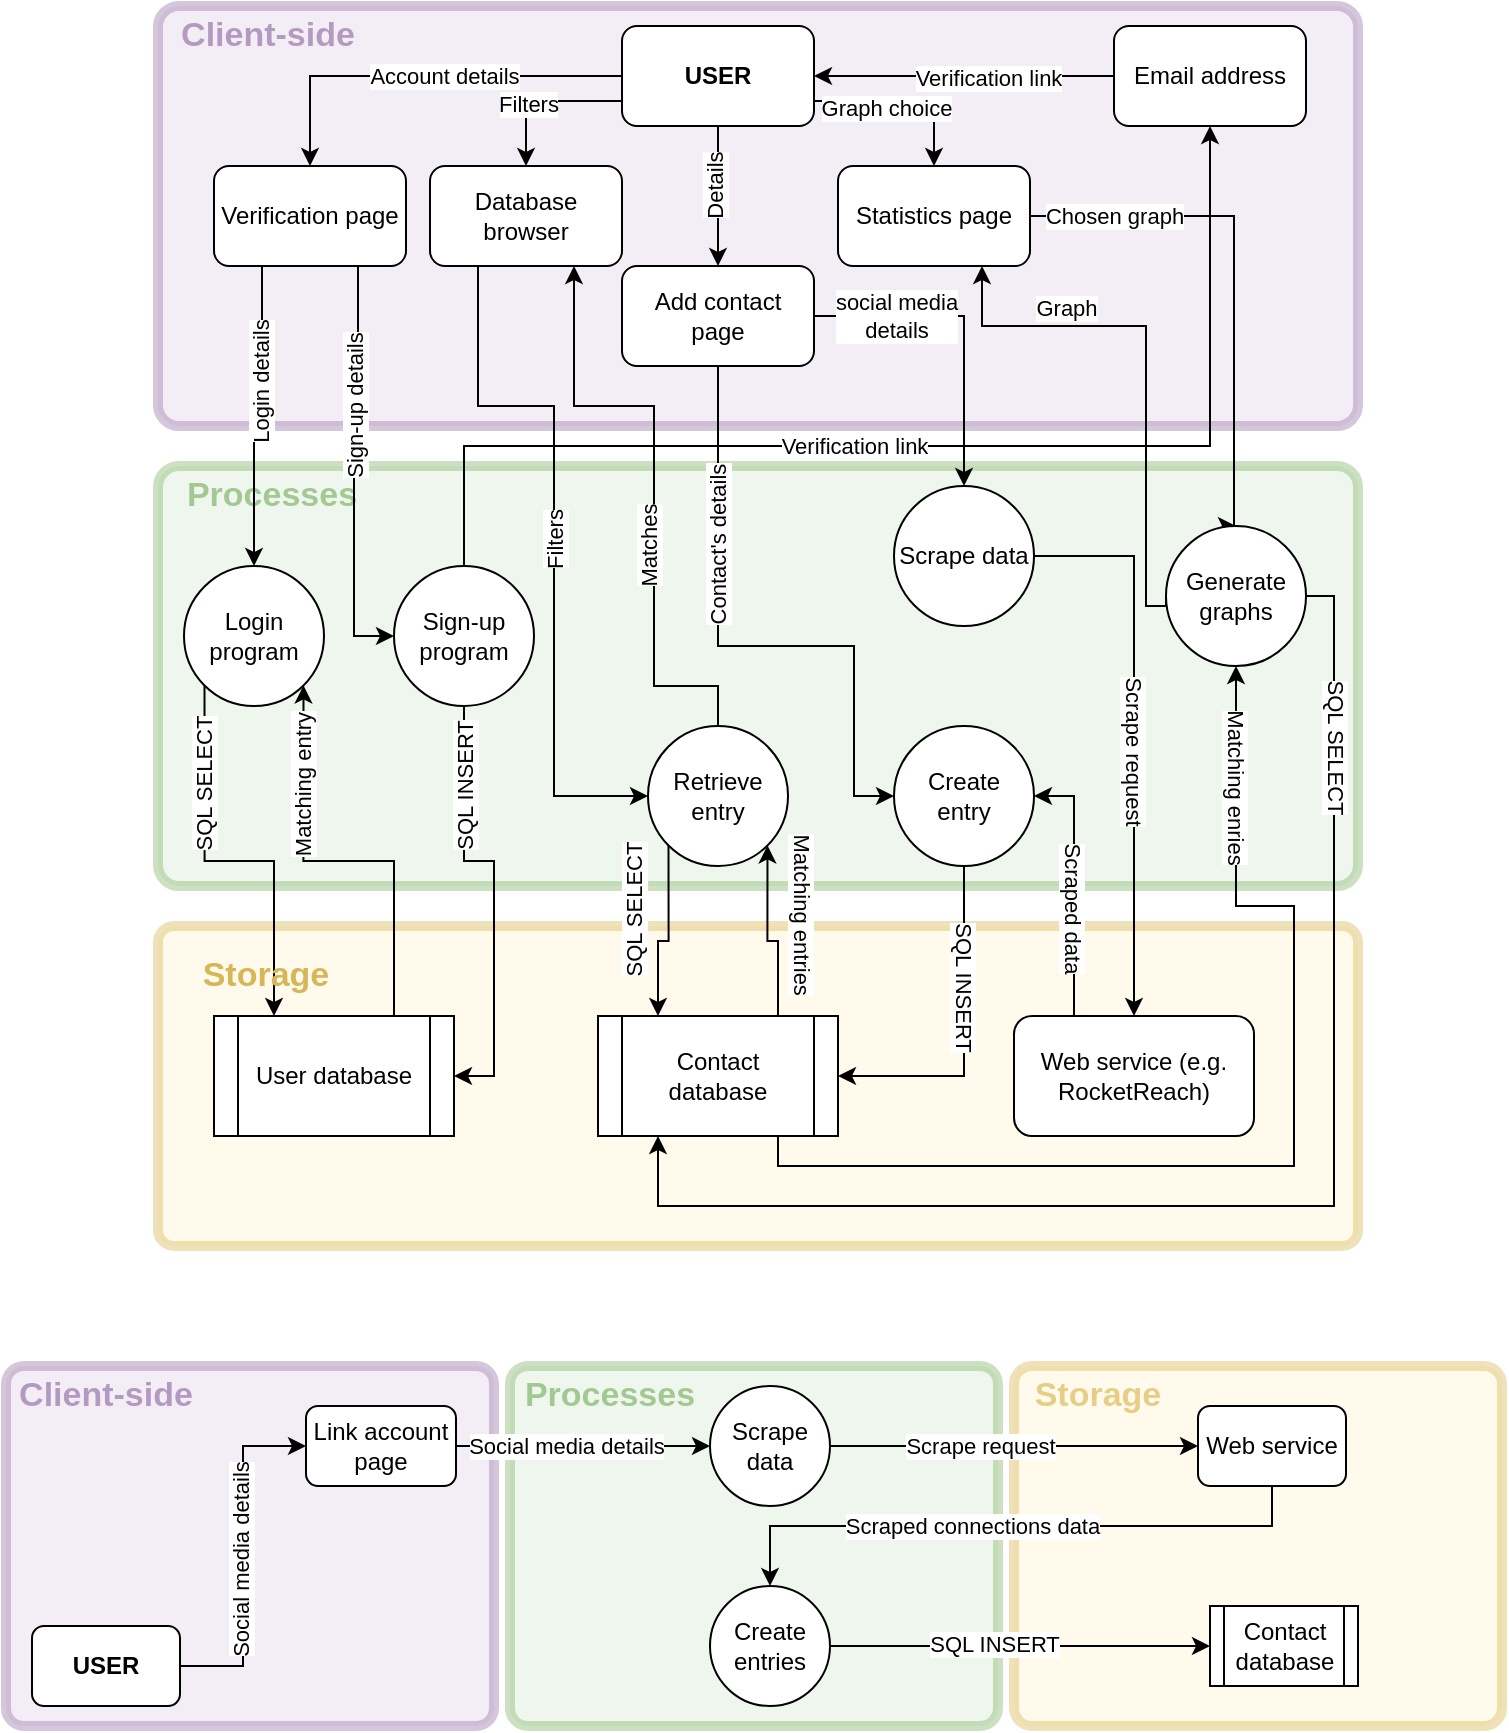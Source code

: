<mxfile version="21.4.0" type="github">
  <diagram name="Page-1" id="DdxZA5GexF_VP8a_7yuy">
    <mxGraphModel dx="1434" dy="788" grid="1" gridSize="10" guides="1" tooltips="1" connect="1" arrows="1" fold="1" page="1" pageScale="1" pageWidth="827" pageHeight="1169" math="0" shadow="0">
      <root>
        <mxCell id="0" />
        <mxCell id="1" parent="0" />
        <mxCell id="scGVtARDGO441qJ0OcvR-37" value="Storage" style="text;html=1;strokeColor=none;fillColor=none;align=center;verticalAlign=middle;whiteSpace=wrap;rounded=0;fontFamily=Helvetica;fontStyle=1;fontColor=#d6b656;fontSize=17;" parent="1" vertex="1">
          <mxGeometry x="536" y="730" width="100" height="30" as="geometry" />
        </mxCell>
        <mxCell id="7fj2lbl-1RpOvA0G3eu4-10" value="Processes" style="text;html=1;strokeColor=none;fillColor=none;align=center;verticalAlign=middle;whiteSpace=wrap;rounded=0;fontFamily=Helvetica;fontStyle=1;fontColor=#82b366;fontSize=17;" vertex="1" parent="1">
          <mxGeometry x="292" y="730" width="100" height="30" as="geometry" />
        </mxCell>
        <mxCell id="7fj2lbl-1RpOvA0G3eu4-9" value="Client-side" style="text;html=1;strokeColor=none;fillColor=none;align=center;verticalAlign=middle;whiteSpace=wrap;rounded=0;fontFamily=Helvetica;fontStyle=1;fontColor=#9673a6;fontSize=17;" vertex="1" parent="1">
          <mxGeometry x="40" y="730" width="100" height="30" as="geometry" />
        </mxCell>
        <mxCell id="scGVtARDGO441qJ0OcvR-36" value="" style="rounded=1;whiteSpace=wrap;html=1;fillColor=#fff2cc;fillStyle=auto;opacity=40;strokeColor=#d6b656;strokeWidth=5;perimeterSpacing=0;arcSize=5;" parent="1" vertex="1">
          <mxGeometry x="116" y="510" width="600" height="160" as="geometry" />
        </mxCell>
        <mxCell id="scGVtARDGO441qJ0OcvR-6" value="Processes" style="text;html=1;strokeColor=none;fillColor=none;align=center;verticalAlign=middle;whiteSpace=wrap;rounded=0;fontFamily=Helvetica;fontStyle=1;fontColor=#82b366;fontSize=17;" parent="1" vertex="1">
          <mxGeometry x="123" y="280" width="100" height="30" as="geometry" />
        </mxCell>
        <mxCell id="scGVtARDGO441qJ0OcvR-5" value="" style="rounded=1;whiteSpace=wrap;html=1;fillColor=#d5e8d4;fillStyle=auto;opacity=40;strokeColor=#82B366;strokeWidth=5;perimeterSpacing=0;arcSize=5;" parent="1" vertex="1">
          <mxGeometry x="116" y="280" width="600" height="210" as="geometry" />
        </mxCell>
        <mxCell id="scGVtARDGO441qJ0OcvR-3" value="Client-side" style="text;html=1;strokeColor=none;fillColor=none;align=center;verticalAlign=middle;whiteSpace=wrap;rounded=0;fontFamily=Helvetica;fontStyle=1;fontColor=#9673a6;fontSize=17;" parent="1" vertex="1">
          <mxGeometry x="121" y="50" width="100" height="30" as="geometry" />
        </mxCell>
        <mxCell id="scGVtARDGO441qJ0OcvR-1" value="" style="rounded=1;whiteSpace=wrap;html=1;fillColor=#e1d5e7;fillStyle=auto;opacity=40;strokeColor=#9673A6;gradientColor=none;strokeWidth=5;perimeterSpacing=0;arcSize=5;" parent="1" vertex="1">
          <mxGeometry x="116" y="50" width="600" height="210" as="geometry" />
        </mxCell>
        <mxCell id="scGVtARDGO441qJ0OcvR-12" style="edgeStyle=orthogonalEdgeStyle;rounded=0;orthogonalLoop=1;jettySize=auto;html=1;exitX=0;exitY=0.5;exitDx=0;exitDy=0;entryX=0.5;entryY=0;entryDx=0;entryDy=0;" parent="1" source="scGVtARDGO441qJ0OcvR-4" target="scGVtARDGO441qJ0OcvR-7" edge="1">
          <mxGeometry relative="1" as="geometry" />
        </mxCell>
        <mxCell id="scGVtARDGO441qJ0OcvR-16" value="Account details" style="edgeLabel;html=1;align=center;verticalAlign=middle;resizable=0;points=[];" parent="scGVtARDGO441qJ0OcvR-12" vertex="1" connectable="0">
          <mxGeometry x="-0.114" relative="1" as="geometry">
            <mxPoint as="offset" />
          </mxGeometry>
        </mxCell>
        <mxCell id="scGVtARDGO441qJ0OcvR-27" style="edgeStyle=orthogonalEdgeStyle;rounded=0;orthogonalLoop=1;jettySize=auto;html=1;exitX=0;exitY=0.75;exitDx=0;exitDy=0;entryX=0.5;entryY=0;entryDx=0;entryDy=0;" parent="1" source="scGVtARDGO441qJ0OcvR-4" target="scGVtARDGO441qJ0OcvR-26" edge="1">
          <mxGeometry relative="1" as="geometry" />
        </mxCell>
        <mxCell id="scGVtARDGO441qJ0OcvR-28" value="Filters" style="edgeLabel;html=1;align=center;verticalAlign=middle;resizable=0;points=[];" parent="scGVtARDGO441qJ0OcvR-27" vertex="1" connectable="0">
          <mxGeometry x="0.182" y="1" relative="1" as="geometry">
            <mxPoint as="offset" />
          </mxGeometry>
        </mxCell>
        <mxCell id="r--svfkuLO-Cxs6bafeG-12" style="edgeStyle=orthogonalEdgeStyle;rounded=0;orthogonalLoop=1;jettySize=auto;html=1;exitX=0.5;exitY=1;exitDx=0;exitDy=0;entryX=0.5;entryY=0;entryDx=0;entryDy=0;" parent="1" source="scGVtARDGO441qJ0OcvR-4" target="scGVtARDGO441qJ0OcvR-35" edge="1">
          <mxGeometry relative="1" as="geometry" />
        </mxCell>
        <mxCell id="xZPXGxTYQYcIRegJXseu-11" style="edgeStyle=orthogonalEdgeStyle;rounded=0;orthogonalLoop=1;jettySize=auto;html=1;exitX=1;exitY=0.75;exitDx=0;exitDy=0;entryX=0.5;entryY=0;entryDx=0;entryDy=0;" parent="1" source="scGVtARDGO441qJ0OcvR-4" target="xZPXGxTYQYcIRegJXseu-10" edge="1">
          <mxGeometry relative="1" as="geometry" />
        </mxCell>
        <mxCell id="scGVtARDGO441qJ0OcvR-4" value="&lt;b&gt;USER&lt;/b&gt;" style="rounded=1;whiteSpace=wrap;html=1;" parent="1" vertex="1">
          <mxGeometry x="348" y="60" width="96" height="50" as="geometry" />
        </mxCell>
        <mxCell id="scGVtARDGO441qJ0OcvR-20" style="edgeStyle=orthogonalEdgeStyle;rounded=0;orthogonalLoop=1;jettySize=auto;html=1;exitX=0.25;exitY=1;exitDx=0;exitDy=0;" parent="1" source="scGVtARDGO441qJ0OcvR-7" target="scGVtARDGO441qJ0OcvR-18" edge="1">
          <mxGeometry relative="1" as="geometry" />
        </mxCell>
        <mxCell id="scGVtARDGO441qJ0OcvR-22" value="Login details" style="edgeLabel;html=1;align=center;verticalAlign=middle;resizable=0;points=[];rotation=270;" parent="scGVtARDGO441qJ0OcvR-20" vertex="1" connectable="0">
          <mxGeometry x="-0.247" y="-1" relative="1" as="geometry">
            <mxPoint as="offset" />
          </mxGeometry>
        </mxCell>
        <mxCell id="scGVtARDGO441qJ0OcvR-21" style="edgeStyle=orthogonalEdgeStyle;rounded=0;orthogonalLoop=1;jettySize=auto;html=1;exitX=0.75;exitY=1;exitDx=0;exitDy=0;entryX=0;entryY=0.5;entryDx=0;entryDy=0;" parent="1" source="scGVtARDGO441qJ0OcvR-7" target="scGVtARDGO441qJ0OcvR-19" edge="1">
          <mxGeometry relative="1" as="geometry" />
        </mxCell>
        <mxCell id="scGVtARDGO441qJ0OcvR-23" value="Sign-up details" style="edgeLabel;html=1;align=center;verticalAlign=middle;resizable=0;points=[];rotation=270;" parent="scGVtARDGO441qJ0OcvR-21" vertex="1" connectable="0">
          <mxGeometry x="-0.478" y="1" relative="1" as="geometry">
            <mxPoint x="-3" y="16" as="offset" />
          </mxGeometry>
        </mxCell>
        <mxCell id="scGVtARDGO441qJ0OcvR-7" value="Verification page" style="rounded=1;whiteSpace=wrap;html=1;" parent="1" vertex="1">
          <mxGeometry x="144" y="130" width="96" height="50" as="geometry" />
        </mxCell>
        <mxCell id="scGVtARDGO441qJ0OcvR-13" style="edgeStyle=orthogonalEdgeStyle;rounded=0;orthogonalLoop=1;jettySize=auto;html=1;exitX=0;exitY=0.5;exitDx=0;exitDy=0;" parent="1" source="scGVtARDGO441qJ0OcvR-8" target="scGVtARDGO441qJ0OcvR-4" edge="1">
          <mxGeometry relative="1" as="geometry" />
        </mxCell>
        <mxCell id="scGVtARDGO441qJ0OcvR-17" value="Verification link" style="edgeLabel;html=1;align=center;verticalAlign=middle;resizable=0;points=[];" parent="scGVtARDGO441qJ0OcvR-13" vertex="1" connectable="0">
          <mxGeometry x="-0.16" y="1" relative="1" as="geometry">
            <mxPoint as="offset" />
          </mxGeometry>
        </mxCell>
        <mxCell id="scGVtARDGO441qJ0OcvR-8" value="Email address" style="rounded=1;whiteSpace=wrap;html=1;" parent="1" vertex="1">
          <mxGeometry x="594" y="60" width="96" height="50" as="geometry" />
        </mxCell>
        <mxCell id="r--svfkuLO-Cxs6bafeG-15" style="edgeStyle=orthogonalEdgeStyle;rounded=0;orthogonalLoop=1;jettySize=auto;html=1;exitX=0;exitY=1;exitDx=0;exitDy=0;entryX=0.25;entryY=0;entryDx=0;entryDy=0;" parent="1" source="scGVtARDGO441qJ0OcvR-18" target="r--svfkuLO-Cxs6bafeG-1" edge="1">
          <mxGeometry relative="1" as="geometry" />
        </mxCell>
        <mxCell id="r--svfkuLO-Cxs6bafeG-17" value="SQL SELECT" style="edgeLabel;html=1;align=center;verticalAlign=middle;resizable=0;points=[];rotation=270;" parent="r--svfkuLO-Cxs6bafeG-15" vertex="1" connectable="0">
          <mxGeometry x="-0.401" relative="1" as="geometry">
            <mxPoint y="-10" as="offset" />
          </mxGeometry>
        </mxCell>
        <mxCell id="scGVtARDGO441qJ0OcvR-18" value="Login program" style="ellipse;whiteSpace=wrap;html=1;aspect=fixed;" parent="1" vertex="1">
          <mxGeometry x="129" y="330" width="70" height="70" as="geometry" />
        </mxCell>
        <mxCell id="scGVtARDGO441qJ0OcvR-24" style="edgeStyle=orthogonalEdgeStyle;rounded=0;orthogonalLoop=1;jettySize=auto;html=1;exitX=0.5;exitY=0;exitDx=0;exitDy=0;entryX=0.5;entryY=1;entryDx=0;entryDy=0;" parent="1" source="scGVtARDGO441qJ0OcvR-19" target="scGVtARDGO441qJ0OcvR-8" edge="1">
          <mxGeometry relative="1" as="geometry">
            <Array as="points">
              <mxPoint x="269" y="270" />
              <mxPoint x="642" y="270" />
            </Array>
          </mxGeometry>
        </mxCell>
        <mxCell id="xZPXGxTYQYcIRegJXseu-9" value="Details" style="edgeLabel;html=1;align=center;verticalAlign=middle;resizable=0;points=[];rotation=270;" parent="scGVtARDGO441qJ0OcvR-24" vertex="1" connectable="0">
          <mxGeometry x="0.781" y="-2" relative="1" as="geometry">
            <mxPoint x="-250" y="-35" as="offset" />
          </mxGeometry>
        </mxCell>
        <mxCell id="scGVtARDGO441qJ0OcvR-25" value="Verification link" style="edgeLabel;html=1;align=center;verticalAlign=middle;resizable=0;points=[];" parent="scGVtARDGO441qJ0OcvR-24" vertex="1" connectable="0">
          <mxGeometry x="-0.265" y="-2" relative="1" as="geometry">
            <mxPoint x="37" y="-2" as="offset" />
          </mxGeometry>
        </mxCell>
        <mxCell id="xZPXGxTYQYcIRegJXseu-31" style="edgeStyle=orthogonalEdgeStyle;rounded=0;orthogonalLoop=1;jettySize=auto;html=1;exitX=0.5;exitY=1;exitDx=0;exitDy=0;entryX=1;entryY=0.5;entryDx=0;entryDy=0;" parent="1" source="scGVtARDGO441qJ0OcvR-19" target="r--svfkuLO-Cxs6bafeG-1" edge="1">
          <mxGeometry relative="1" as="geometry" />
        </mxCell>
        <mxCell id="xZPXGxTYQYcIRegJXseu-32" value="SQL INSERT" style="edgeLabel;html=1;align=center;verticalAlign=middle;resizable=0;points=[];rotation=270;" parent="xZPXGxTYQYcIRegJXseu-31" vertex="1" connectable="0">
          <mxGeometry x="-0.764" y="2" relative="1" as="geometry">
            <mxPoint x="-2" y="14" as="offset" />
          </mxGeometry>
        </mxCell>
        <mxCell id="scGVtARDGO441qJ0OcvR-19" value="Sign-up program" style="ellipse;whiteSpace=wrap;html=1;aspect=fixed;" parent="1" vertex="1">
          <mxGeometry x="234" y="330" width="70" height="70" as="geometry" />
        </mxCell>
        <mxCell id="scGVtARDGO441qJ0OcvR-38" style="edgeStyle=orthogonalEdgeStyle;rounded=0;orthogonalLoop=1;jettySize=auto;html=1;exitX=0.25;exitY=1;exitDx=0;exitDy=0;entryX=0;entryY=0.5;entryDx=0;entryDy=0;" parent="1" source="scGVtARDGO441qJ0OcvR-26" target="scGVtARDGO441qJ0OcvR-31" edge="1">
          <mxGeometry relative="1" as="geometry">
            <Array as="points">
              <mxPoint x="276" y="250" />
              <mxPoint x="314" y="250" />
              <mxPoint x="314" y="445" />
            </Array>
          </mxGeometry>
        </mxCell>
        <mxCell id="r--svfkuLO-Cxs6bafeG-13" value="Filters" style="edgeLabel;html=1;align=center;verticalAlign=middle;resizable=0;points=[];rotation=270;" parent="scGVtARDGO441qJ0OcvR-38" vertex="1" connectable="0">
          <mxGeometry x="0.001" relative="1" as="geometry">
            <mxPoint as="offset" />
          </mxGeometry>
        </mxCell>
        <mxCell id="scGVtARDGO441qJ0OcvR-26" value="Database browser" style="rounded=1;whiteSpace=wrap;html=1;" parent="1" vertex="1">
          <mxGeometry x="252" y="130" width="96" height="50" as="geometry" />
        </mxCell>
        <mxCell id="r--svfkuLO-Cxs6bafeG-8" style="edgeStyle=orthogonalEdgeStyle;rounded=0;orthogonalLoop=1;jettySize=auto;html=1;exitX=0;exitY=1;exitDx=0;exitDy=0;entryX=0.25;entryY=0;entryDx=0;entryDy=0;" parent="1" source="scGVtARDGO441qJ0OcvR-31" target="r--svfkuLO-Cxs6bafeG-2" edge="1">
          <mxGeometry relative="1" as="geometry" />
        </mxCell>
        <mxCell id="r--svfkuLO-Cxs6bafeG-9" value="SQL SELECT" style="edgeLabel;html=1;align=center;verticalAlign=middle;resizable=0;points=[];rotation=270;" parent="r--svfkuLO-Cxs6bafeG-8" vertex="1" connectable="0">
          <mxGeometry x="-0.27" y="-1" relative="1" as="geometry">
            <mxPoint x="-16" as="offset" />
          </mxGeometry>
        </mxCell>
        <mxCell id="r--svfkuLO-Cxs6bafeG-11" style="edgeStyle=orthogonalEdgeStyle;rounded=0;orthogonalLoop=1;jettySize=auto;html=1;exitX=0.5;exitY=0;exitDx=0;exitDy=0;entryX=0.75;entryY=1;entryDx=0;entryDy=0;" parent="1" source="scGVtARDGO441qJ0OcvR-31" target="scGVtARDGO441qJ0OcvR-26" edge="1">
          <mxGeometry relative="1" as="geometry">
            <Array as="points">
              <mxPoint x="396" y="390" />
              <mxPoint x="364" y="390" />
              <mxPoint x="364" y="250" />
              <mxPoint x="324" y="250" />
            </Array>
          </mxGeometry>
        </mxCell>
        <mxCell id="r--svfkuLO-Cxs6bafeG-14" value="Matches" style="edgeLabel;html=1;align=center;verticalAlign=middle;resizable=0;points=[];rotation=270;" parent="r--svfkuLO-Cxs6bafeG-11" vertex="1" connectable="0">
          <mxGeometry x="-0.107" relative="1" as="geometry">
            <mxPoint x="-3" y="13" as="offset" />
          </mxGeometry>
        </mxCell>
        <mxCell id="scGVtARDGO441qJ0OcvR-31" value="Retrieve entry" style="ellipse;whiteSpace=wrap;html=1;aspect=fixed;" parent="1" vertex="1">
          <mxGeometry x="361" y="410" width="70" height="70" as="geometry" />
        </mxCell>
        <mxCell id="xZPXGxTYQYcIRegJXseu-2" style="edgeStyle=orthogonalEdgeStyle;rounded=0;orthogonalLoop=1;jettySize=auto;html=1;exitX=0.5;exitY=1;exitDx=0;exitDy=0;entryX=0;entryY=0.5;entryDx=0;entryDy=0;" parent="1" source="scGVtARDGO441qJ0OcvR-35" target="xZPXGxTYQYcIRegJXseu-1" edge="1">
          <mxGeometry relative="1" as="geometry">
            <Array as="points">
              <mxPoint x="396" y="370" />
              <mxPoint x="464" y="370" />
              <mxPoint x="464" y="445" />
            </Array>
          </mxGeometry>
        </mxCell>
        <mxCell id="xZPXGxTYQYcIRegJXseu-4" value="Contact&#39;s details" style="edgeLabel;html=1;align=center;verticalAlign=middle;resizable=0;points=[];rotation=270;" parent="xZPXGxTYQYcIRegJXseu-2" vertex="1" connectable="0">
          <mxGeometry x="0.364" y="-2" relative="1" as="geometry">
            <mxPoint x="-67" y="-52" as="offset" />
          </mxGeometry>
        </mxCell>
        <mxCell id="scGVtARDGO441qJ0OcvR-35" value="Add contact&lt;br&gt;page" style="rounded=1;whiteSpace=wrap;html=1;" parent="1" vertex="1">
          <mxGeometry x="348" y="180" width="96" height="50" as="geometry" />
        </mxCell>
        <mxCell id="r--svfkuLO-Cxs6bafeG-16" style="edgeStyle=orthogonalEdgeStyle;rounded=0;orthogonalLoop=1;jettySize=auto;html=1;exitX=0.75;exitY=0;exitDx=0;exitDy=0;entryX=1;entryY=1;entryDx=0;entryDy=0;" parent="1" source="r--svfkuLO-Cxs6bafeG-1" target="scGVtARDGO441qJ0OcvR-18" edge="1">
          <mxGeometry relative="1" as="geometry" />
        </mxCell>
        <mxCell id="r--svfkuLO-Cxs6bafeG-18" value="Matching entry" style="edgeLabel;html=1;align=center;verticalAlign=middle;resizable=0;points=[];rotation=270;" parent="r--svfkuLO-Cxs6bafeG-16" vertex="1" connectable="0">
          <mxGeometry x="0.437" y="1" relative="1" as="geometry">
            <mxPoint y="-9" as="offset" />
          </mxGeometry>
        </mxCell>
        <mxCell id="r--svfkuLO-Cxs6bafeG-1" value="User database" style="shape=process;whiteSpace=wrap;html=1;backgroundOutline=1;" parent="1" vertex="1">
          <mxGeometry x="144" y="555" width="120" height="60" as="geometry" />
        </mxCell>
        <mxCell id="r--svfkuLO-Cxs6bafeG-7" style="edgeStyle=orthogonalEdgeStyle;rounded=0;orthogonalLoop=1;jettySize=auto;html=1;exitX=0.75;exitY=0;exitDx=0;exitDy=0;entryX=1;entryY=1;entryDx=0;entryDy=0;" parent="1" source="r--svfkuLO-Cxs6bafeG-2" target="scGVtARDGO441qJ0OcvR-31" edge="1">
          <mxGeometry relative="1" as="geometry" />
        </mxCell>
        <mxCell id="r--svfkuLO-Cxs6bafeG-10" value="Matching entries" style="edgeLabel;html=1;align=center;verticalAlign=middle;resizable=0;points=[];rotation=90;" parent="r--svfkuLO-Cxs6bafeG-7" vertex="1" connectable="0">
          <mxGeometry x="0.239" relative="1" as="geometry">
            <mxPoint x="18" as="offset" />
          </mxGeometry>
        </mxCell>
        <mxCell id="xZPXGxTYQYcIRegJXseu-29" style="edgeStyle=orthogonalEdgeStyle;rounded=0;orthogonalLoop=1;jettySize=auto;html=1;exitX=1;exitY=0.5;exitDx=0;exitDy=0;entryX=0.25;entryY=1;entryDx=0;entryDy=0;" parent="1" source="xZPXGxTYQYcIRegJXseu-24" target="r--svfkuLO-Cxs6bafeG-2" edge="1">
          <mxGeometry relative="1" as="geometry">
            <Array as="points">
              <mxPoint x="704" y="345" />
              <mxPoint x="704" y="650" />
              <mxPoint x="366" y="650" />
            </Array>
          </mxGeometry>
        </mxCell>
        <mxCell id="xZPXGxTYQYcIRegJXseu-34" value="SQL SELECT" style="edgeLabel;html=1;align=center;verticalAlign=middle;resizable=0;points=[];rotation=90;" parent="xZPXGxTYQYcIRegJXseu-29" vertex="1" connectable="0">
          <mxGeometry x="-0.783" y="1" relative="1" as="geometry">
            <mxPoint y="14" as="offset" />
          </mxGeometry>
        </mxCell>
        <mxCell id="r--svfkuLO-Cxs6bafeG-2" value="Contact database" style="shape=process;whiteSpace=wrap;html=1;backgroundOutline=1;" parent="1" vertex="1">
          <mxGeometry x="336" y="555" width="120" height="60" as="geometry" />
        </mxCell>
        <mxCell id="xZPXGxTYQYcIRegJXseu-6" style="edgeStyle=orthogonalEdgeStyle;rounded=0;orthogonalLoop=1;jettySize=auto;html=1;exitX=0.5;exitY=1;exitDx=0;exitDy=0;entryX=1;entryY=0.5;entryDx=0;entryDy=0;" parent="1" source="xZPXGxTYQYcIRegJXseu-1" target="r--svfkuLO-Cxs6bafeG-2" edge="1">
          <mxGeometry relative="1" as="geometry" />
        </mxCell>
        <mxCell id="xZPXGxTYQYcIRegJXseu-7" value="SQL INSERT" style="edgeLabel;html=1;align=center;verticalAlign=middle;resizable=0;points=[];rotation=90;" parent="xZPXGxTYQYcIRegJXseu-6" vertex="1" connectable="0">
          <mxGeometry x="-0.571" y="-3" relative="1" as="geometry">
            <mxPoint x="3" y="24" as="offset" />
          </mxGeometry>
        </mxCell>
        <mxCell id="xZPXGxTYQYcIRegJXseu-1" value="Create&lt;br&gt;entry" style="ellipse;whiteSpace=wrap;html=1;aspect=fixed;" parent="1" vertex="1">
          <mxGeometry x="484" y="410" width="70" height="70" as="geometry" />
        </mxCell>
        <mxCell id="xZPXGxTYQYcIRegJXseu-14" style="edgeStyle=orthogonalEdgeStyle;rounded=0;orthogonalLoop=1;jettySize=auto;html=1;exitX=1;exitY=0.5;exitDx=0;exitDy=0;entryX=0.5;entryY=0;entryDx=0;entryDy=0;" parent="1" source="scGVtARDGO441qJ0OcvR-35" target="xZPXGxTYQYcIRegJXseu-12" edge="1">
          <mxGeometry relative="1" as="geometry" />
        </mxCell>
        <mxCell id="xZPXGxTYQYcIRegJXseu-23" value="social media&lt;br&gt;details" style="edgeLabel;html=1;align=center;verticalAlign=middle;resizable=0;points=[];rotation=0;" parent="xZPXGxTYQYcIRegJXseu-14" vertex="1" connectable="0">
          <mxGeometry x="-0.395" relative="1" as="geometry">
            <mxPoint x="-8" as="offset" />
          </mxGeometry>
        </mxCell>
        <mxCell id="xZPXGxTYQYcIRegJXseu-25" style="edgeStyle=orthogonalEdgeStyle;rounded=0;orthogonalLoop=1;jettySize=auto;html=1;exitX=1;exitY=0.5;exitDx=0;exitDy=0;entryX=0.5;entryY=0;entryDx=0;entryDy=0;" parent="1" source="xZPXGxTYQYcIRegJXseu-10" target="xZPXGxTYQYcIRegJXseu-24" edge="1">
          <mxGeometry relative="1" as="geometry">
            <Array as="points">
              <mxPoint x="654" y="155" />
            </Array>
          </mxGeometry>
        </mxCell>
        <mxCell id="7fj2lbl-1RpOvA0G3eu4-2" value="Chosen graph" style="edgeLabel;html=1;align=center;verticalAlign=middle;resizable=0;points=[];" vertex="1" connectable="0" parent="xZPXGxTYQYcIRegJXseu-25">
          <mxGeometry x="-0.751" y="1" relative="1" as="geometry">
            <mxPoint x="10" y="1" as="offset" />
          </mxGeometry>
        </mxCell>
        <mxCell id="7fj2lbl-1RpOvA0G3eu4-3" value="Graph choice" style="edgeLabel;html=1;align=center;verticalAlign=middle;resizable=0;points=[];" vertex="1" connectable="0" parent="xZPXGxTYQYcIRegJXseu-25">
          <mxGeometry x="0.245" y="1" relative="1" as="geometry">
            <mxPoint x="-175" y="-113" as="offset" />
          </mxGeometry>
        </mxCell>
        <mxCell id="7fj2lbl-1RpOvA0G3eu4-4" value="Graph" style="edgeLabel;html=1;align=center;verticalAlign=middle;resizable=0;points=[];" vertex="1" connectable="0" parent="xZPXGxTYQYcIRegJXseu-25">
          <mxGeometry x="0.245" y="2" relative="1" as="geometry">
            <mxPoint x="-86" y="-13" as="offset" />
          </mxGeometry>
        </mxCell>
        <mxCell id="xZPXGxTYQYcIRegJXseu-10" value="Statistics page" style="rounded=1;whiteSpace=wrap;html=1;" parent="1" vertex="1">
          <mxGeometry x="456" y="130" width="96" height="50" as="geometry" />
        </mxCell>
        <mxCell id="xZPXGxTYQYcIRegJXseu-18" style="edgeStyle=orthogonalEdgeStyle;rounded=0;orthogonalLoop=1;jettySize=auto;html=1;exitX=1;exitY=0.5;exitDx=0;exitDy=0;entryX=0.5;entryY=0;entryDx=0;entryDy=0;" parent="1" source="xZPXGxTYQYcIRegJXseu-12" target="xZPXGxTYQYcIRegJXseu-15" edge="1">
          <mxGeometry relative="1" as="geometry" />
        </mxCell>
        <mxCell id="xZPXGxTYQYcIRegJXseu-21" value="Scrape request" style="edgeLabel;html=1;align=center;verticalAlign=middle;resizable=0;points=[];rotation=90;" parent="xZPXGxTYQYcIRegJXseu-18" vertex="1" connectable="0">
          <mxGeometry x="0.049" relative="1" as="geometry">
            <mxPoint as="offset" />
          </mxGeometry>
        </mxCell>
        <mxCell id="xZPXGxTYQYcIRegJXseu-12" value="Scrape data" style="ellipse;whiteSpace=wrap;html=1;aspect=fixed;" parent="1" vertex="1">
          <mxGeometry x="484" y="290" width="70" height="70" as="geometry" />
        </mxCell>
        <mxCell id="xZPXGxTYQYcIRegJXseu-20" style="edgeStyle=orthogonalEdgeStyle;rounded=0;orthogonalLoop=1;jettySize=auto;html=1;exitX=0.25;exitY=0;exitDx=0;exitDy=0;entryX=1;entryY=0.5;entryDx=0;entryDy=0;" parent="1" source="xZPXGxTYQYcIRegJXseu-15" target="xZPXGxTYQYcIRegJXseu-1" edge="1">
          <mxGeometry relative="1" as="geometry">
            <Array as="points">
              <mxPoint x="574" y="445" />
            </Array>
          </mxGeometry>
        </mxCell>
        <mxCell id="xZPXGxTYQYcIRegJXseu-22" value="Scraped data" style="edgeLabel;html=1;align=center;verticalAlign=middle;resizable=0;points=[];rotation=90;" parent="xZPXGxTYQYcIRegJXseu-20" vertex="1" connectable="0">
          <mxGeometry x="0.088" y="3" relative="1" as="geometry">
            <mxPoint x="3" y="16" as="offset" />
          </mxGeometry>
        </mxCell>
        <mxCell id="xZPXGxTYQYcIRegJXseu-15" value="Web service (e.g. RocketReach)" style="rounded=1;whiteSpace=wrap;html=1;" parent="1" vertex="1">
          <mxGeometry x="544" y="555" width="120" height="60" as="geometry" />
        </mxCell>
        <mxCell id="xZPXGxTYQYcIRegJXseu-26" style="edgeStyle=orthogonalEdgeStyle;rounded=0;orthogonalLoop=1;jettySize=auto;html=1;exitX=0;exitY=0.5;exitDx=0;exitDy=0;entryX=0.75;entryY=1;entryDx=0;entryDy=0;" parent="1" source="xZPXGxTYQYcIRegJXseu-24" target="xZPXGxTYQYcIRegJXseu-10" edge="1">
          <mxGeometry relative="1" as="geometry">
            <Array as="points">
              <mxPoint x="620" y="350" />
              <mxPoint x="610" y="350" />
              <mxPoint x="610" y="210" />
              <mxPoint x="528" y="210" />
            </Array>
          </mxGeometry>
        </mxCell>
        <mxCell id="xZPXGxTYQYcIRegJXseu-30" style="edgeStyle=orthogonalEdgeStyle;rounded=0;orthogonalLoop=1;jettySize=auto;html=1;exitX=0.75;exitY=1;exitDx=0;exitDy=0;entryX=0.5;entryY=1;entryDx=0;entryDy=0;" parent="1" source="r--svfkuLO-Cxs6bafeG-2" target="xZPXGxTYQYcIRegJXseu-24" edge="1">
          <mxGeometry relative="1" as="geometry">
            <Array as="points">
              <mxPoint x="426" y="630" />
              <mxPoint x="684" y="630" />
              <mxPoint x="684" y="500" />
              <mxPoint x="655" y="500" />
            </Array>
          </mxGeometry>
        </mxCell>
        <mxCell id="xZPXGxTYQYcIRegJXseu-33" value="Matching enries" style="edgeLabel;html=1;align=center;verticalAlign=middle;resizable=0;points=[];rotation=90;" parent="xZPXGxTYQYcIRegJXseu-30" vertex="1" connectable="0">
          <mxGeometry x="0.862" y="2" relative="1" as="geometry">
            <mxPoint x="2" y="22" as="offset" />
          </mxGeometry>
        </mxCell>
        <mxCell id="xZPXGxTYQYcIRegJXseu-24" value="Generate graphs" style="ellipse;whiteSpace=wrap;html=1;aspect=fixed;" parent="1" vertex="1">
          <mxGeometry x="620" y="310" width="70" height="70" as="geometry" />
        </mxCell>
        <mxCell id="7fj2lbl-1RpOvA0G3eu4-5" value="" style="rounded=1;whiteSpace=wrap;html=1;fillColor=#e1d5e7;fillStyle=auto;opacity=40;strokeColor=#9673A6;gradientColor=none;strokeWidth=5;perimeterSpacing=0;arcSize=5;" vertex="1" parent="1">
          <mxGeometry x="40" y="730" width="244" height="180" as="geometry" />
        </mxCell>
        <mxCell id="7fj2lbl-1RpOvA0G3eu4-15" style="edgeStyle=orthogonalEdgeStyle;rounded=0;orthogonalLoop=1;jettySize=auto;html=1;exitX=1;exitY=0.5;exitDx=0;exitDy=0;entryX=0;entryY=0.5;entryDx=0;entryDy=0;" edge="1" parent="1" source="7fj2lbl-1RpOvA0G3eu4-6" target="7fj2lbl-1RpOvA0G3eu4-14">
          <mxGeometry relative="1" as="geometry" />
        </mxCell>
        <mxCell id="7fj2lbl-1RpOvA0G3eu4-6" value="&lt;b&gt;USER&lt;/b&gt;" style="rounded=1;whiteSpace=wrap;html=1;" vertex="1" parent="1">
          <mxGeometry x="53" y="860" width="74" height="40" as="geometry" />
        </mxCell>
        <mxCell id="7fj2lbl-1RpOvA0G3eu4-7" value="" style="rounded=1;whiteSpace=wrap;html=1;fillColor=#d5e8d4;fillStyle=auto;opacity=40;strokeColor=#82B366;strokeWidth=5;perimeterSpacing=0;arcSize=5;" vertex="1" parent="1">
          <mxGeometry x="292" y="730" width="244" height="180" as="geometry" />
        </mxCell>
        <mxCell id="7fj2lbl-1RpOvA0G3eu4-8" value="" style="rounded=1;whiteSpace=wrap;html=1;fillColor=#fff2cc;fillStyle=auto;opacity=40;strokeColor=#d6b656;strokeWidth=5;perimeterSpacing=0;arcSize=5;" vertex="1" parent="1">
          <mxGeometry x="544" y="730" width="244" height="180" as="geometry" />
        </mxCell>
        <mxCell id="7fj2lbl-1RpOvA0G3eu4-11" value="Storage" style="text;html=1;strokeColor=none;fillColor=none;align=center;verticalAlign=middle;whiteSpace=wrap;rounded=0;fontFamily=Helvetica;fontStyle=1;fontColor=#d6b656;fontSize=17;" vertex="1" parent="1">
          <mxGeometry x="120" y="520" width="100" height="30" as="geometry" />
        </mxCell>
        <mxCell id="7fj2lbl-1RpOvA0G3eu4-18" style="edgeStyle=orthogonalEdgeStyle;rounded=0;orthogonalLoop=1;jettySize=auto;html=1;exitX=1;exitY=0.5;exitDx=0;exitDy=0;entryX=0;entryY=0.5;entryDx=0;entryDy=0;" edge="1" parent="1" source="7fj2lbl-1RpOvA0G3eu4-12" target="7fj2lbl-1RpOvA0G3eu4-13">
          <mxGeometry relative="1" as="geometry">
            <Array as="points" />
          </mxGeometry>
        </mxCell>
        <mxCell id="7fj2lbl-1RpOvA0G3eu4-23" value="Scrape request" style="edgeLabel;html=1;align=center;verticalAlign=middle;resizable=0;points=[];" vertex="1" connectable="0" parent="7fj2lbl-1RpOvA0G3eu4-18">
          <mxGeometry x="-0.185" relative="1" as="geometry">
            <mxPoint as="offset" />
          </mxGeometry>
        </mxCell>
        <mxCell id="7fj2lbl-1RpOvA0G3eu4-12" value="Scrape data" style="ellipse;whiteSpace=wrap;html=1;aspect=fixed;" vertex="1" parent="1">
          <mxGeometry x="392" y="740" width="60" height="60" as="geometry" />
        </mxCell>
        <mxCell id="7fj2lbl-1RpOvA0G3eu4-19" style="edgeStyle=orthogonalEdgeStyle;rounded=0;orthogonalLoop=1;jettySize=auto;html=1;exitX=0.5;exitY=1;exitDx=0;exitDy=0;entryX=0.5;entryY=0;entryDx=0;entryDy=0;" edge="1" parent="1" source="7fj2lbl-1RpOvA0G3eu4-13" target="7fj2lbl-1RpOvA0G3eu4-22">
          <mxGeometry relative="1" as="geometry">
            <Array as="points">
              <mxPoint x="673" y="810" />
              <mxPoint x="422" y="810" />
            </Array>
          </mxGeometry>
        </mxCell>
        <mxCell id="7fj2lbl-1RpOvA0G3eu4-26" value="Scraped connections data" style="edgeLabel;html=1;align=center;verticalAlign=middle;resizable=0;points=[];" vertex="1" connectable="0" parent="7fj2lbl-1RpOvA0G3eu4-19">
          <mxGeometry x="0.141" relative="1" as="geometry">
            <mxPoint x="1" as="offset" />
          </mxGeometry>
        </mxCell>
        <mxCell id="7fj2lbl-1RpOvA0G3eu4-13" value="Web service" style="rounded=1;whiteSpace=wrap;html=1;" vertex="1" parent="1">
          <mxGeometry x="636" y="750" width="74" height="40" as="geometry" />
        </mxCell>
        <mxCell id="7fj2lbl-1RpOvA0G3eu4-29" style="edgeStyle=orthogonalEdgeStyle;rounded=0;orthogonalLoop=1;jettySize=auto;html=1;exitX=1;exitY=0.5;exitDx=0;exitDy=0;entryX=0;entryY=0.5;entryDx=0;entryDy=0;" edge="1" parent="1" source="7fj2lbl-1RpOvA0G3eu4-14" target="7fj2lbl-1RpOvA0G3eu4-12">
          <mxGeometry relative="1" as="geometry" />
        </mxCell>
        <mxCell id="7fj2lbl-1RpOvA0G3eu4-30" value="Social media details" style="edgeLabel;html=1;align=center;verticalAlign=middle;resizable=0;points=[];" vertex="1" connectable="0" parent="7fj2lbl-1RpOvA0G3eu4-29">
          <mxGeometry x="-0.197" relative="1" as="geometry">
            <mxPoint x="4" as="offset" />
          </mxGeometry>
        </mxCell>
        <mxCell id="7fj2lbl-1RpOvA0G3eu4-14" value="Link account page" style="rounded=1;whiteSpace=wrap;html=1;" vertex="1" parent="1">
          <mxGeometry x="190" y="750" width="75" height="40" as="geometry" />
        </mxCell>
        <mxCell id="7fj2lbl-1RpOvA0G3eu4-17" value="Social media details" style="edgeLabel;html=1;align=center;verticalAlign=middle;resizable=0;points=[];rotation=270;" vertex="1" connectable="0" parent="1">
          <mxGeometry x="129" y="815" as="geometry">
            <mxPoint x="-12" y="28" as="offset" />
          </mxGeometry>
        </mxCell>
        <mxCell id="7fj2lbl-1RpOvA0G3eu4-20" value="Contact database" style="shape=process;whiteSpace=wrap;html=1;backgroundOutline=1;" vertex="1" parent="1">
          <mxGeometry x="642" y="850" width="74" height="40" as="geometry" />
        </mxCell>
        <mxCell id="7fj2lbl-1RpOvA0G3eu4-27" style="edgeStyle=orthogonalEdgeStyle;rounded=0;orthogonalLoop=1;jettySize=auto;html=1;exitX=1;exitY=0.5;exitDx=0;exitDy=0;entryX=0;entryY=0.5;entryDx=0;entryDy=0;" edge="1" parent="1" source="7fj2lbl-1RpOvA0G3eu4-22" target="7fj2lbl-1RpOvA0G3eu4-20">
          <mxGeometry relative="1" as="geometry" />
        </mxCell>
        <mxCell id="7fj2lbl-1RpOvA0G3eu4-28" value="SQL INSERT" style="edgeLabel;html=1;align=center;verticalAlign=middle;resizable=0;points=[];" vertex="1" connectable="0" parent="7fj2lbl-1RpOvA0G3eu4-27">
          <mxGeometry x="-0.137" y="1" relative="1" as="geometry">
            <mxPoint as="offset" />
          </mxGeometry>
        </mxCell>
        <mxCell id="7fj2lbl-1RpOvA0G3eu4-22" value="Create&lt;br&gt;entries" style="ellipse;whiteSpace=wrap;html=1;aspect=fixed;" vertex="1" parent="1">
          <mxGeometry x="392" y="840" width="60" height="60" as="geometry" />
        </mxCell>
      </root>
    </mxGraphModel>
  </diagram>
</mxfile>

